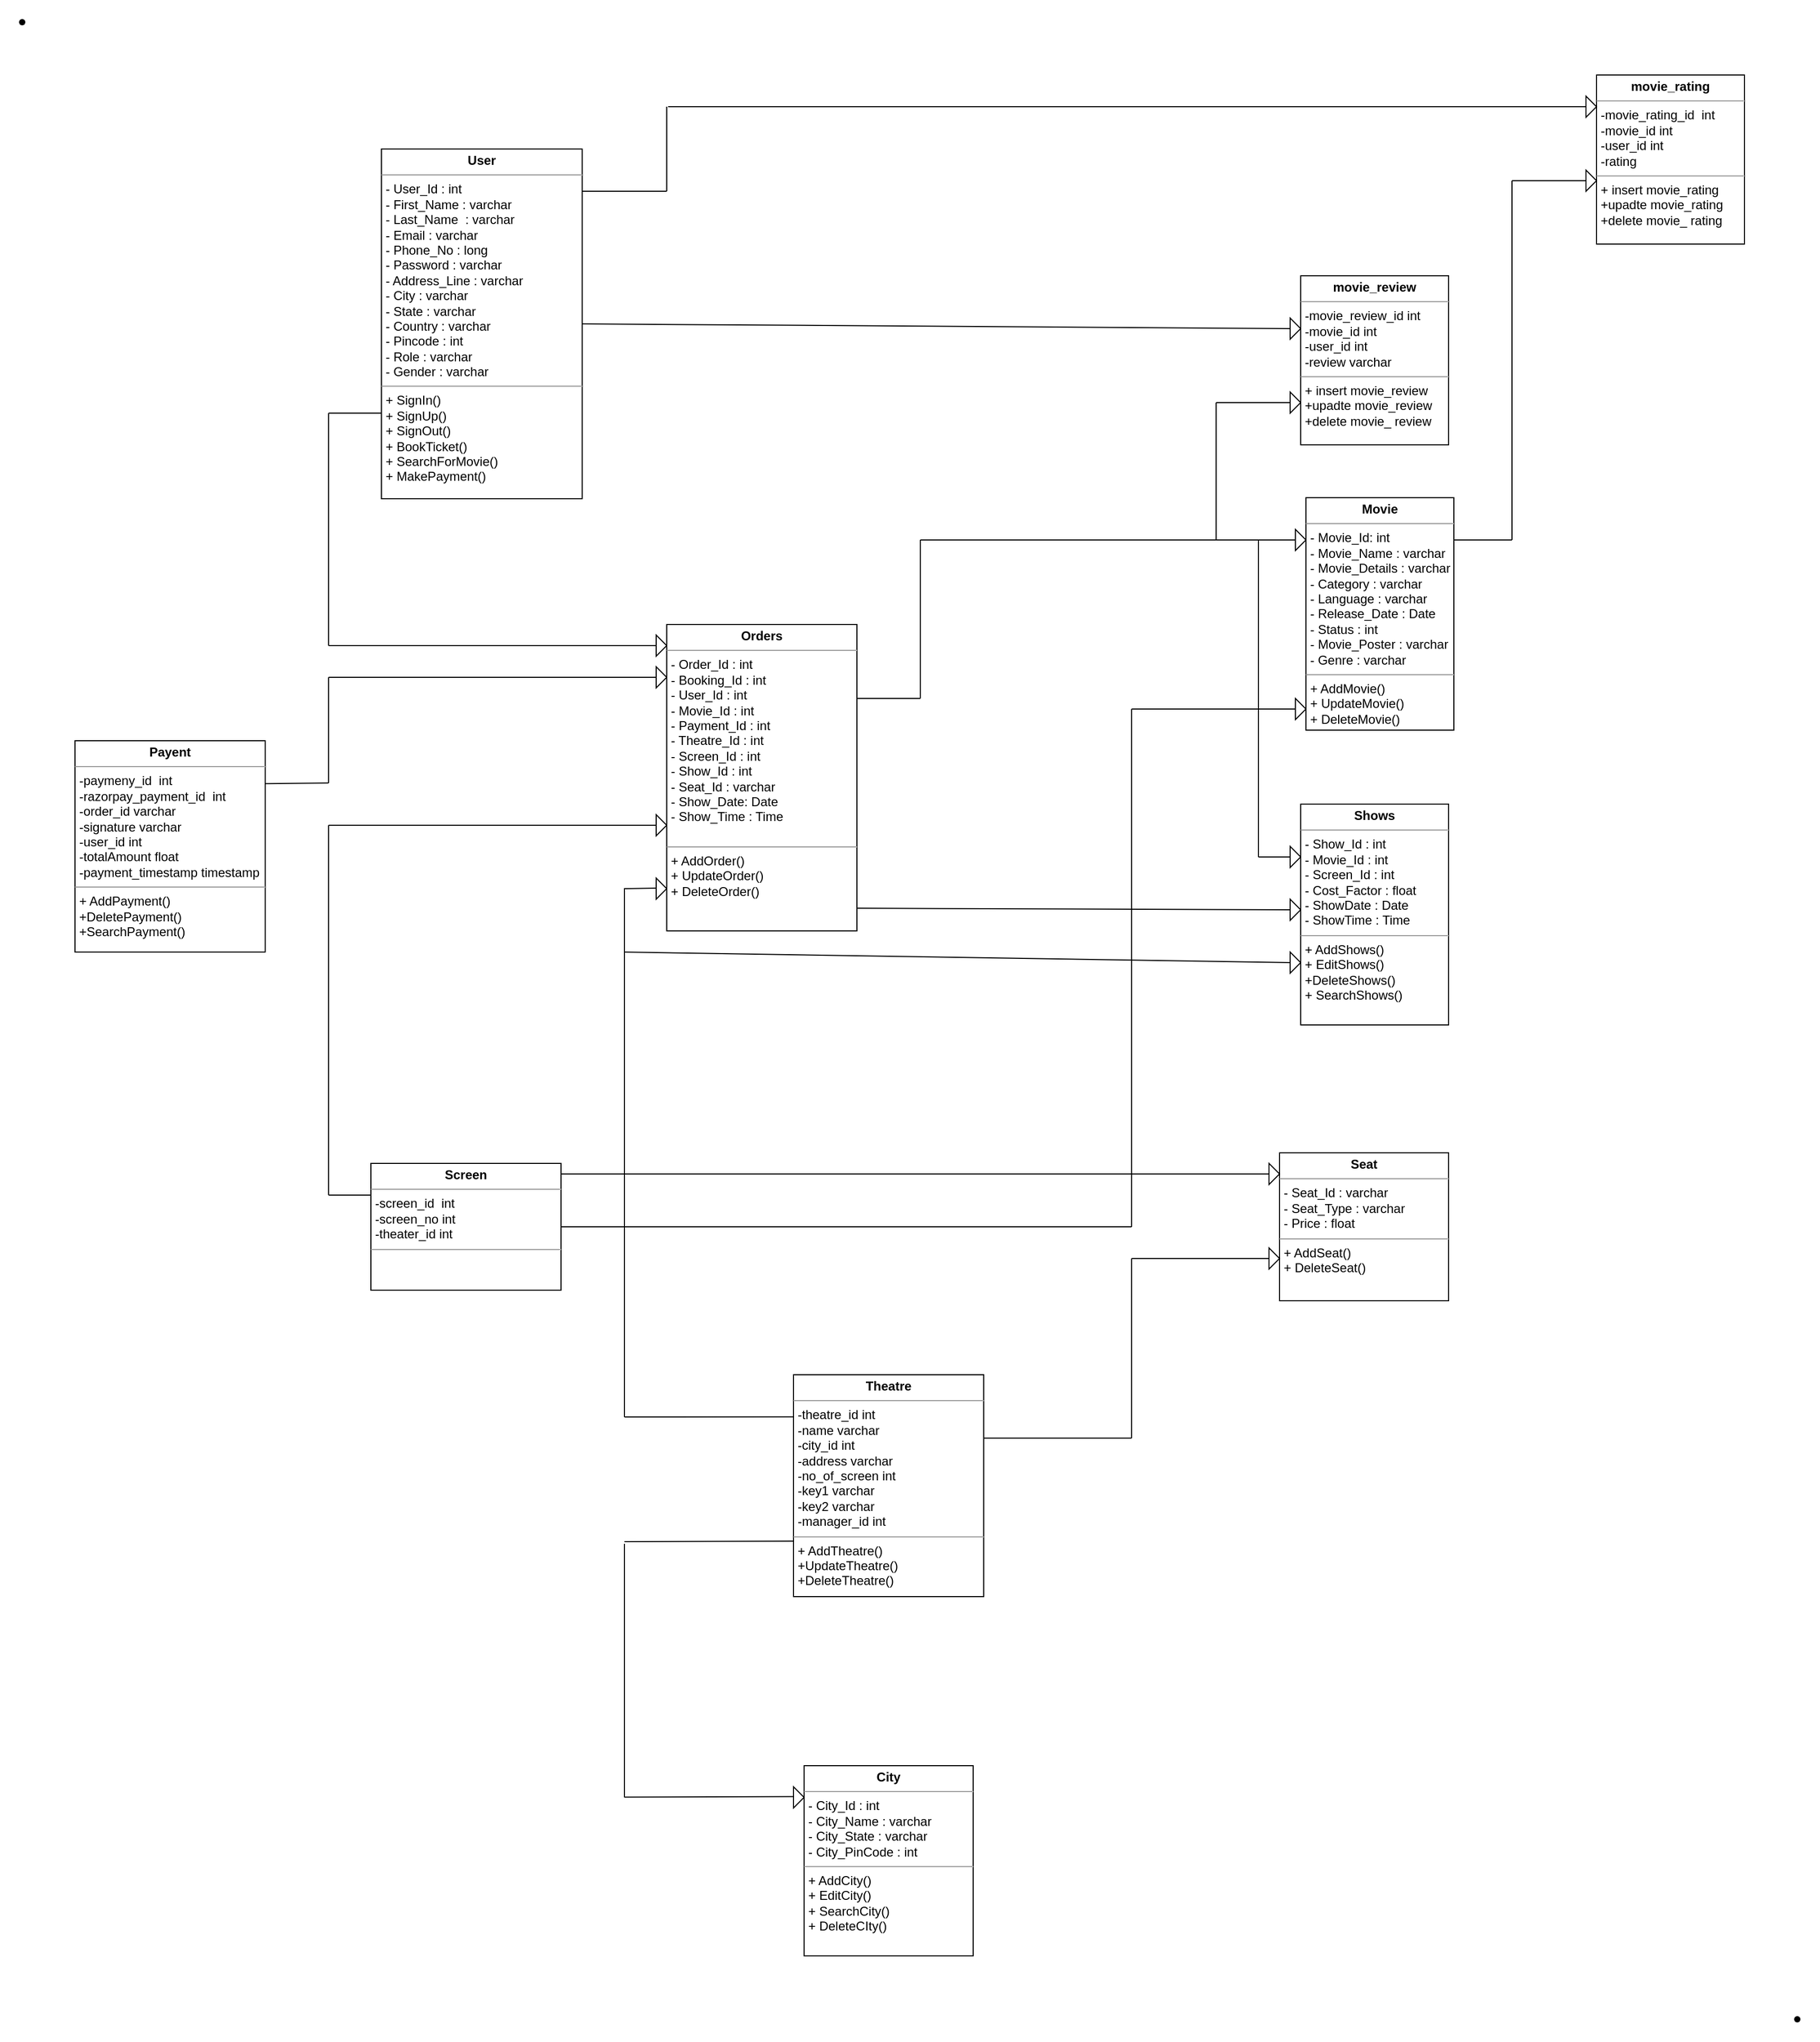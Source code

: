 <mxfile version="19.0.3" type="device"><diagram id="YZjIpVA7Jme5W4Z910-9" name="Page-1"><mxGraphModel dx="3800" dy="1012" grid="1" gridSize="10" guides="1" tooltips="1" connect="1" arrows="1" fold="1" page="0" pageScale="1" pageWidth="1169" pageHeight="827" math="0" shadow="0"><root><mxCell id="0"/><mxCell id="1" parent="0"/><mxCell id="vKh6ENNitdmqkKAvbiny-1" value="&lt;p style=&quot;margin:0px;margin-top:4px;text-align:center;&quot;&gt;&lt;b&gt;movie_review&lt;/b&gt;&lt;/p&gt;&lt;hr size=&quot;1&quot;&gt;&lt;p style=&quot;margin:0px;margin-left:4px;&quot;&gt;-movie_review_id int&lt;/p&gt;&lt;p style=&quot;margin:0px;margin-left:4px;&quot;&gt;-movie_id int&lt;/p&gt;&lt;p style=&quot;margin:0px;margin-left:4px;&quot;&gt;-user_id int&lt;/p&gt;&lt;p style=&quot;margin:0px;margin-left:4px;&quot;&gt;-review varchar&lt;/p&gt;&lt;hr size=&quot;1&quot;&gt;&lt;p style=&quot;margin:0px;margin-left:4px;&quot;&gt;+ insert movie_review&lt;/p&gt;&lt;p style=&quot;margin:0px;margin-left:4px;&quot;&gt;+upadte movie_review&lt;/p&gt;&lt;p style=&quot;margin:0px;margin-left:4px;&quot;&gt;+delete movie_ review&lt;/p&gt;" style="verticalAlign=top;align=left;overflow=fill;fontSize=12;fontFamily=Helvetica;html=1;" vertex="1" parent="1"><mxGeometry x="920" y="1840" width="140" height="160" as="geometry"/></mxCell><mxCell id="vKh6ENNitdmqkKAvbiny-2" value="&lt;p style=&quot;margin:0px;margin-top:4px;text-align:center;&quot;&gt;&lt;b&gt;movie_rating&lt;/b&gt;&lt;/p&gt;&lt;hr size=&quot;1&quot;&gt;&lt;p style=&quot;margin:0px;margin-left:4px;&quot;&gt;-movie_rating_id&amp;nbsp; int&lt;/p&gt;&lt;p style=&quot;margin:0px;margin-left:4px;&quot;&gt;-movie_id int&lt;/p&gt;&lt;p style=&quot;margin:0px;margin-left:4px;&quot;&gt;-user_id int&lt;/p&gt;&lt;p style=&quot;margin:0px;margin-left:4px;&quot;&gt;-rating&lt;/p&gt;&lt;hr size=&quot;1&quot;&gt;&lt;p style=&quot;margin:0px;margin-left:4px;&quot;&gt;+ insert movie_rating&lt;/p&gt;&lt;p style=&quot;margin:0px;margin-left:4px;&quot;&gt;+upadte movie_rating&lt;/p&gt;&lt;p style=&quot;margin:0px;margin-left:4px;&quot;&gt;+delete movie_ rating&lt;/p&gt;" style="verticalAlign=top;align=left;overflow=fill;fontSize=12;fontFamily=Helvetica;html=1;" vertex="1" parent="1"><mxGeometry x="1200" y="1650" width="140" height="160" as="geometry"/></mxCell><mxCell id="vKh6ENNitdmqkKAvbiny-3" value="&lt;p style=&quot;margin:0px;margin-top:4px;text-align:center;&quot;&gt;&lt;b&gt;Payent&lt;/b&gt;&lt;/p&gt;&lt;hr size=&quot;1&quot;&gt;&lt;p style=&quot;margin:0px;margin-left:4px;&quot;&gt;-paymeny_id&amp;nbsp; int&lt;/p&gt;&lt;p style=&quot;margin:0px;margin-left:4px;&quot;&gt;-razorpay_payment_id&amp;nbsp; int&lt;/p&gt;&lt;p style=&quot;margin:0px;margin-left:4px;&quot;&gt;-order_id varchar&lt;/p&gt;&lt;p style=&quot;margin:0px;margin-left:4px;&quot;&gt;-signature varchar&lt;/p&gt;&lt;p style=&quot;margin:0px;margin-left:4px;&quot;&gt;-user_id int&lt;/p&gt;&lt;p style=&quot;margin:0px;margin-left:4px;&quot;&gt;-totalAmount float&lt;/p&gt;&lt;p style=&quot;margin:0px;margin-left:4px;&quot;&gt;-payment_timestamp timestamp&lt;/p&gt;&lt;hr size=&quot;1&quot;&gt;&lt;p style=&quot;margin:0px;margin-left:4px;&quot;&gt;+ AddPayment()&lt;/p&gt;&lt;p style=&quot;margin:0px;margin-left:4px;&quot;&gt;+DeletePayment()&lt;/p&gt;&lt;p style=&quot;margin:0px;margin-left:4px;&quot;&gt;+SearchPayment()&lt;/p&gt;" style="verticalAlign=top;align=left;overflow=fill;fontSize=12;fontFamily=Helvetica;html=1;" vertex="1" parent="1"><mxGeometry x="-240" y="2280" width="180" height="200" as="geometry"/></mxCell><mxCell id="vKh6ENNitdmqkKAvbiny-4" value="&lt;p style=&quot;margin:0px;margin-top:4px;text-align:center;&quot;&gt;&lt;b&gt;Screen&lt;/b&gt;&lt;/p&gt;&lt;hr size=&quot;1&quot;&gt;&lt;p style=&quot;margin:0px;margin-left:4px;&quot;&gt;-screen_id&amp;nbsp; int&lt;/p&gt;&lt;p style=&quot;margin:0px;margin-left:4px;&quot;&gt;-screen_no int&lt;/p&gt;&lt;p style=&quot;margin:0px;margin-left:4px;&quot;&gt;-theater_id int&lt;/p&gt;&lt;hr size=&quot;1&quot;&gt;&lt;p style=&quot;margin:0px;margin-left:4px;&quot;&gt;&lt;br&gt;&lt;/p&gt;" style="verticalAlign=top;align=left;overflow=fill;fontSize=12;fontFamily=Helvetica;html=1;" vertex="1" parent="1"><mxGeometry x="40" y="2680" width="180" height="120" as="geometry"/></mxCell><mxCell id="vKh6ENNitdmqkKAvbiny-5" value="&lt;p style=&quot;margin:0px;margin-top:4px;text-align:center;&quot;&gt;&lt;b&gt;Theatre&lt;/b&gt;&lt;/p&gt;&lt;hr size=&quot;1&quot;&gt;&lt;p style=&quot;margin:0px;margin-left:4px;&quot;&gt;-theatre_id int&amp;nbsp;&lt;/p&gt;&lt;p style=&quot;margin:0px;margin-left:4px;&quot;&gt;-name varchar&lt;/p&gt;&lt;p style=&quot;margin:0px;margin-left:4px;&quot;&gt;-city_id int&amp;nbsp;&lt;/p&gt;&lt;p style=&quot;margin:0px;margin-left:4px;&quot;&gt;-address varchar&lt;/p&gt;&lt;p style=&quot;margin:0px;margin-left:4px;&quot;&gt;-no_of_screen int&amp;nbsp;&lt;/p&gt;&lt;p style=&quot;margin:0px;margin-left:4px;&quot;&gt;-key1 varchar&lt;/p&gt;&lt;p style=&quot;margin:0px;margin-left:4px;&quot;&gt;-key2 varchar&lt;/p&gt;&lt;p style=&quot;margin:0px;margin-left:4px;&quot;&gt;-manager_id int&lt;/p&gt;&lt;hr size=&quot;1&quot;&gt;&lt;p style=&quot;margin:0px;margin-left:4px;&quot;&gt;+ AddTheatre()&lt;/p&gt;&lt;p style=&quot;margin:0px;margin-left:4px;&quot;&gt;+UpdateTheatre()&lt;/p&gt;&lt;p style=&quot;margin:0px;margin-left:4px;&quot;&gt;+DeleteTheatre()&lt;/p&gt;&lt;p style=&quot;margin:0px;margin-left:4px;&quot;&gt;&lt;br&gt;&lt;/p&gt;" style="verticalAlign=top;align=left;overflow=fill;fontSize=12;fontFamily=Helvetica;html=1;" vertex="1" parent="1"><mxGeometry x="440" y="2880" width="180" height="210" as="geometry"/></mxCell><mxCell id="vKh6ENNitdmqkKAvbiny-10" value="&lt;p style=&quot;margin:0px;margin-top:4px;text-align:center;&quot;&gt;&lt;b&gt;Movie&lt;/b&gt;&lt;/p&gt;&lt;hr size=&quot;1&quot;&gt;&lt;p style=&quot;margin:0px;margin-left:4px;&quot;&gt;- Movie_Id: int&lt;/p&gt;&lt;p style=&quot;margin:0px;margin-left:4px;&quot;&gt;- Movie_Name : varchar&lt;/p&gt;&lt;p style=&quot;margin:0px;margin-left:4px;&quot;&gt;- Movie_Details : varchar&lt;/p&gt;&lt;p style=&quot;margin:0px;margin-left:4px;&quot;&gt;- Category : varchar&lt;/p&gt;&lt;p style=&quot;margin:0px;margin-left:4px;&quot;&gt;- Language : varchar&lt;/p&gt;&lt;p style=&quot;margin:0px;margin-left:4px;&quot;&gt;- Release_Date : Date&lt;/p&gt;&lt;p style=&quot;margin:0px;margin-left:4px;&quot;&gt;- Status : int&lt;/p&gt;&lt;p style=&quot;margin:0px;margin-left:4px;&quot;&gt;- Movie_Poster : varchar&lt;/p&gt;&lt;p style=&quot;margin:0px;margin-left:4px;&quot;&gt;- Genre : varchar&lt;/p&gt;&lt;hr size=&quot;1&quot;&gt;&lt;p style=&quot;margin:0px;margin-left:4px;&quot;&gt;+ AddMovie()&lt;/p&gt;&lt;p style=&quot;margin:0px;margin-left:4px;&quot;&gt;+ UpdateMovie()&lt;/p&gt;&lt;p style=&quot;margin:0px;margin-left:4px;&quot;&gt;+ DeleteMovie()&lt;/p&gt;" style="verticalAlign=top;align=left;overflow=fill;fontSize=12;fontFamily=Helvetica;html=1;" vertex="1" parent="1"><mxGeometry x="925" y="2050" width="140" height="220" as="geometry"/></mxCell><mxCell id="vKh6ENNitdmqkKAvbiny-11" value="&lt;p style=&quot;margin:0px;margin-top:4px;text-align:center;&quot;&gt;&lt;b&gt;User&lt;/b&gt;&lt;/p&gt;&lt;hr size=&quot;1&quot;&gt;&lt;p style=&quot;margin:0px;margin-left:4px;&quot;&gt;- User_Id : int&lt;/p&gt;&lt;p style=&quot;margin:0px;margin-left:4px;&quot;&gt;- First_Name : varchar&lt;/p&gt;&lt;p style=&quot;margin:0px;margin-left:4px;&quot;&gt;- Last_Name&amp;nbsp; : varchar&lt;/p&gt;&lt;p style=&quot;margin:0px;margin-left:4px;&quot;&gt;- Email : varchar&lt;/p&gt;&lt;p style=&quot;margin:0px;margin-left:4px;&quot;&gt;- Phone_No : long&lt;/p&gt;&lt;p style=&quot;margin:0px;margin-left:4px;&quot;&gt;- Password : varchar&lt;/p&gt;&lt;p style=&quot;margin:0px;margin-left:4px;&quot;&gt;- Address_Line : varchar&lt;/p&gt;&lt;p style=&quot;margin:0px;margin-left:4px;&quot;&gt;- City : varchar&lt;/p&gt;&lt;p style=&quot;margin:0px;margin-left:4px;&quot;&gt;- State : varchar&lt;/p&gt;&lt;p style=&quot;margin:0px;margin-left:4px;&quot;&gt;- Country : varchar&lt;/p&gt;&lt;p style=&quot;margin:0px;margin-left:4px;&quot;&gt;- Pincode : int&lt;/p&gt;&lt;p style=&quot;margin:0px;margin-left:4px;&quot;&gt;- Role : varchar&lt;/p&gt;&lt;p style=&quot;margin:0px;margin-left:4px;&quot;&gt;- Gender : varchar&lt;/p&gt;&lt;hr size=&quot;1&quot;&gt;&lt;p style=&quot;margin:0px;margin-left:4px;&quot;&gt;+ SignIn()&lt;/p&gt;&lt;p style=&quot;margin:0px;margin-left:4px;&quot;&gt;+ SignUp()&lt;/p&gt;&lt;p style=&quot;margin:0px;margin-left:4px;&quot;&gt;+ SignOut()&lt;/p&gt;&lt;p style=&quot;margin:0px;margin-left:4px;&quot;&gt;+ BookTicket()&lt;/p&gt;&lt;p style=&quot;margin:0px;margin-left:4px;&quot;&gt;+ SearchForMovie()&lt;/p&gt;&lt;p style=&quot;margin:0px;margin-left:4px;&quot;&gt;+ MakePayment()&lt;/p&gt;&lt;p style=&quot;margin:0px;margin-left:4px;&quot;&gt;&lt;br&gt;&lt;/p&gt;&lt;p style=&quot;margin:0px;margin-left:4px;&quot;&gt;&lt;br&gt;&lt;/p&gt;" style="verticalAlign=top;align=left;overflow=fill;fontSize=12;fontFamily=Helvetica;html=1;" vertex="1" parent="1"><mxGeometry x="50" y="1720" width="190" height="331" as="geometry"/></mxCell><mxCell id="vKh6ENNitdmqkKAvbiny-12" value="&lt;p style=&quot;margin:0px;margin-top:4px;text-align:center;&quot;&gt;&lt;b&gt;Orders&lt;/b&gt;&lt;/p&gt;&lt;hr size=&quot;1&quot;&gt;&lt;p style=&quot;margin:0px;margin-left:4px;&quot;&gt;- Order_Id : int&lt;/p&gt;&lt;p style=&quot;margin:0px;margin-left:4px;&quot;&gt;- Booking_Id : int&lt;/p&gt;&lt;p style=&quot;margin:0px;margin-left:4px;&quot;&gt;- User_Id : int&lt;/p&gt;&lt;p style=&quot;margin:0px;margin-left:4px;&quot;&gt;- Movie_Id : int&lt;/p&gt;&lt;p style=&quot;margin:0px;margin-left:4px;&quot;&gt;- Payment_Id : int&lt;/p&gt;&lt;p style=&quot;margin:0px;margin-left:4px;&quot;&gt;- Theatre_Id : int&lt;/p&gt;&lt;p style=&quot;margin:0px;margin-left:4px;&quot;&gt;- Screen_Id : int&lt;/p&gt;&lt;p style=&quot;margin:0px;margin-left:4px;&quot;&gt;- Show_Id : int&lt;/p&gt;&lt;p style=&quot;margin:0px;margin-left:4px;&quot;&gt;- Seat_Id : varchar&lt;/p&gt;&lt;p style=&quot;margin:0px;margin-left:4px;&quot;&gt;- Show_Date: Date&lt;/p&gt;&lt;p style=&quot;margin:0px;margin-left:4px;&quot;&gt;- Show_Time : Time&lt;/p&gt;&lt;p style=&quot;margin:0px;margin-left:4px;&quot;&gt;&lt;br&gt;&lt;/p&gt;&lt;hr size=&quot;1&quot;&gt;&lt;p style=&quot;margin:0px;margin-left:4px;&quot;&gt;+ AddOrder()&lt;/p&gt;&lt;p style=&quot;margin:0px;margin-left:4px;&quot;&gt;+ UpdateOrder()&lt;/p&gt;&lt;p style=&quot;margin:0px;margin-left:4px;&quot;&gt;+ DeleteOrder()&lt;/p&gt;" style="verticalAlign=top;align=left;overflow=fill;fontSize=12;fontFamily=Helvetica;html=1;" vertex="1" parent="1"><mxGeometry x="320" y="2170" width="180" height="290" as="geometry"/></mxCell><mxCell id="vKh6ENNitdmqkKAvbiny-13" value="&lt;p style=&quot;margin:0px;margin-top:4px;text-align:center;&quot;&gt;&lt;b&gt;Shows&lt;/b&gt;&lt;/p&gt;&lt;hr size=&quot;1&quot;&gt;&lt;p style=&quot;margin:0px;margin-left:4px;&quot;&gt;- Show_Id : int&lt;/p&gt;&lt;p style=&quot;margin:0px;margin-left:4px;&quot;&gt;- Movie_Id : int&lt;/p&gt;&lt;p style=&quot;margin:0px;margin-left:4px;&quot;&gt;- Screen_Id : int&lt;/p&gt;&lt;p style=&quot;margin:0px;margin-left:4px;&quot;&gt;- Cost_Factor : float&lt;/p&gt;&lt;p style=&quot;margin:0px;margin-left:4px;&quot;&gt;- ShowDate : Date&lt;/p&gt;&lt;p style=&quot;margin:0px;margin-left:4px;&quot;&gt;- ShowTime : Time&lt;/p&gt;&lt;hr size=&quot;1&quot;&gt;&lt;p style=&quot;margin:0px;margin-left:4px;&quot;&gt;+ AddShows()&lt;/p&gt;&lt;p style=&quot;margin:0px;margin-left:4px;&quot;&gt;+ EditShows()&lt;/p&gt;&lt;p style=&quot;margin:0px;margin-left:4px;&quot;&gt;+DeleteShows()&lt;/p&gt;&lt;p style=&quot;margin:0px;margin-left:4px;&quot;&gt;+ SearchShows()&lt;/p&gt;" style="verticalAlign=top;align=left;overflow=fill;fontSize=12;fontFamily=Helvetica;html=1;" vertex="1" parent="1"><mxGeometry x="920" y="2340" width="140" height="209" as="geometry"/></mxCell><mxCell id="vKh6ENNitdmqkKAvbiny-14" value="&lt;p style=&quot;margin:0px;margin-top:4px;text-align:center;&quot;&gt;&lt;b&gt;City&lt;/b&gt;&lt;/p&gt;&lt;hr size=&quot;1&quot;&gt;&lt;p style=&quot;margin:0px;margin-left:4px;&quot;&gt;- City_Id : int&lt;/p&gt;&lt;p style=&quot;margin:0px;margin-left:4px;&quot;&gt;- City_Name : varchar&lt;/p&gt;&lt;p style=&quot;margin:0px;margin-left:4px;&quot;&gt;- City_State : varchar&lt;/p&gt;&lt;p style=&quot;margin:0px;margin-left:4px;&quot;&gt;- City_PinCode : int&lt;/p&gt;&lt;hr size=&quot;1&quot;&gt;&lt;p style=&quot;margin:0px;margin-left:4px;&quot;&gt;+ AddCity()&lt;/p&gt;&lt;p style=&quot;margin:0px;margin-left:4px;&quot;&gt;+ EditCity()&lt;/p&gt;&lt;p style=&quot;margin:0px;margin-left:4px;&quot;&gt;+ SearchCity()&lt;br&gt;+ DeleteCIty()&lt;/p&gt;" style="verticalAlign=top;align=left;overflow=fill;fontSize=12;fontFamily=Helvetica;html=1;" vertex="1" parent="1"><mxGeometry x="450" y="3250" width="160" height="180" as="geometry"/></mxCell><mxCell id="vKh6ENNitdmqkKAvbiny-15" value="&lt;p style=&quot;margin:0px;margin-top:4px;text-align:center;&quot;&gt;&lt;b&gt;Seat&lt;/b&gt;&lt;/p&gt;&lt;hr size=&quot;1&quot;&gt;&lt;p style=&quot;margin:0px;margin-left:4px;&quot;&gt;- Seat_Id : varchar&lt;/p&gt;&lt;p style=&quot;margin:0px;margin-left:4px;&quot;&gt;- Seat_Type : varchar&lt;/p&gt;&lt;p style=&quot;margin:0px;margin-left:4px;&quot;&gt;- Price : float&lt;/p&gt;&lt;hr size=&quot;1&quot;&gt;&lt;p style=&quot;margin:0px;margin-left:4px;&quot;&gt;+ AddSeat()&lt;br&gt;+ DeleteSeat()&lt;/p&gt;" style="verticalAlign=top;align=left;overflow=fill;fontSize=12;fontFamily=Helvetica;html=1;" vertex="1" parent="1"><mxGeometry x="900" y="2670" width="160" height="140" as="geometry"/></mxCell><mxCell id="vKh6ENNitdmqkKAvbiny-23" value="" style="triangle;whiteSpace=wrap;html=1;" vertex="1" parent="1"><mxGeometry x="310" y="2210" width="10" height="20" as="geometry"/></mxCell><mxCell id="vKh6ENNitdmqkKAvbiny-24" value="" style="endArrow=none;html=1;rounded=0;entryX=0;entryY=0.5;entryDx=0;entryDy=0;" edge="1" parent="1" target="vKh6ENNitdmqkKAvbiny-23"><mxGeometry width="50" height="50" relative="1" as="geometry"><mxPoint y="2220" as="sourcePoint"/><mxPoint x="180" y="2220" as="targetPoint"/></mxGeometry></mxCell><mxCell id="vKh6ENNitdmqkKAvbiny-25" value="" style="endArrow=none;html=1;rounded=0;" edge="1" parent="1"><mxGeometry width="50" height="50" relative="1" as="geometry"><mxPoint y="2320" as="sourcePoint"/><mxPoint y="2220" as="targetPoint"/></mxGeometry></mxCell><mxCell id="vKh6ENNitdmqkKAvbiny-26" value="" style="endArrow=none;html=1;rounded=0;entryX=1.003;entryY=0.203;entryDx=0;entryDy=0;entryPerimeter=0;" edge="1" parent="1" target="vKh6ENNitdmqkKAvbiny-3"><mxGeometry width="50" height="50" relative="1" as="geometry"><mxPoint y="2320" as="sourcePoint"/><mxPoint x="50" y="2270" as="targetPoint"/></mxGeometry></mxCell><mxCell id="vKh6ENNitdmqkKAvbiny-27" value="" style="triangle;whiteSpace=wrap;html=1;" vertex="1" parent="1"><mxGeometry x="310" y="2180" width="10" height="20" as="geometry"/></mxCell><mxCell id="vKh6ENNitdmqkKAvbiny-28" value="" style="endArrow=none;html=1;rounded=0;" edge="1" parent="1" target="vKh6ENNitdmqkKAvbiny-27"><mxGeometry width="50" height="50" relative="1" as="geometry"><mxPoint y="2190" as="sourcePoint"/><mxPoint x="150" y="2160" as="targetPoint"/></mxGeometry></mxCell><mxCell id="vKh6ENNitdmqkKAvbiny-29" value="" style="endArrow=none;html=1;rounded=0;" edge="1" parent="1"><mxGeometry width="50" height="50" relative="1" as="geometry"><mxPoint y="1970" as="sourcePoint"/><mxPoint y="2190" as="targetPoint"/></mxGeometry></mxCell><mxCell id="vKh6ENNitdmqkKAvbiny-30" value="" style="endArrow=none;html=1;rounded=0;" edge="1" parent="1"><mxGeometry width="50" height="50" relative="1" as="geometry"><mxPoint x="50" y="1970" as="sourcePoint"/><mxPoint y="1970" as="targetPoint"/></mxGeometry></mxCell><mxCell id="vKh6ENNitdmqkKAvbiny-31" value="" style="endArrow=none;html=1;rounded=0;entryX=0;entryY=0.25;entryDx=0;entryDy=0;" edge="1" parent="1" target="vKh6ENNitdmqkKAvbiny-4"><mxGeometry width="50" height="50" relative="1" as="geometry"><mxPoint y="2710" as="sourcePoint"/><mxPoint x="110" y="2520" as="targetPoint"/></mxGeometry></mxCell><mxCell id="vKh6ENNitdmqkKAvbiny-32" value="" style="endArrow=none;html=1;rounded=0;" edge="1" parent="1"><mxGeometry width="50" height="50" relative="1" as="geometry"><mxPoint y="2710" as="sourcePoint"/><mxPoint y="2360" as="targetPoint"/></mxGeometry></mxCell><mxCell id="vKh6ENNitdmqkKAvbiny-33" value="" style="triangle;whiteSpace=wrap;html=1;" vertex="1" parent="1"><mxGeometry x="310" y="2350" width="10" height="20" as="geometry"/></mxCell><mxCell id="vKh6ENNitdmqkKAvbiny-34" value="" style="endArrow=none;html=1;rounded=0;entryX=0;entryY=0.5;entryDx=0;entryDy=0;" edge="1" parent="1" target="vKh6ENNitdmqkKAvbiny-33"><mxGeometry width="50" height="50" relative="1" as="geometry"><mxPoint y="2360" as="sourcePoint"/><mxPoint x="30" y="2310" as="targetPoint"/></mxGeometry></mxCell><mxCell id="vKh6ENNitdmqkKAvbiny-35" value="" style="triangle;whiteSpace=wrap;html=1;" vertex="1" parent="1"><mxGeometry x="310" y="2410" width="10" height="20" as="geometry"/></mxCell><mxCell id="vKh6ENNitdmqkKAvbiny-36" value="" style="endArrow=none;html=1;rounded=0;" edge="1" parent="1"><mxGeometry width="50" height="50" relative="1" as="geometry"><mxPoint x="280" y="2420" as="sourcePoint"/><mxPoint x="310" y="2419.5" as="targetPoint"/></mxGeometry></mxCell><mxCell id="vKh6ENNitdmqkKAvbiny-37" value="" style="endArrow=none;html=1;rounded=0;" edge="1" parent="1"><mxGeometry width="50" height="50" relative="1" as="geometry"><mxPoint x="280" y="2920" as="sourcePoint"/><mxPoint x="280" y="2419.5" as="targetPoint"/></mxGeometry></mxCell><mxCell id="vKh6ENNitdmqkKAvbiny-38" value="" style="endArrow=none;html=1;rounded=0;entryX=0;entryY=0.19;entryDx=0;entryDy=0;entryPerimeter=0;" edge="1" parent="1" target="vKh6ENNitdmqkKAvbiny-5"><mxGeometry width="50" height="50" relative="1" as="geometry"><mxPoint x="280" y="2920" as="sourcePoint"/><mxPoint x="330" y="2870" as="targetPoint"/></mxGeometry></mxCell><mxCell id="vKh6ENNitdmqkKAvbiny-39" value="" style="triangle;whiteSpace=wrap;html=1;" vertex="1" parent="1"><mxGeometry x="440" y="3270" width="10" height="20" as="geometry"/></mxCell><mxCell id="vKh6ENNitdmqkKAvbiny-40" value="" style="endArrow=none;html=1;rounded=0;entryX=0;entryY=0.75;entryDx=0;entryDy=0;" edge="1" parent="1" target="vKh6ENNitdmqkKAvbiny-5"><mxGeometry width="50" height="50" relative="1" as="geometry"><mxPoint x="280" y="3038" as="sourcePoint"/><mxPoint x="380" y="3080" as="targetPoint"/></mxGeometry></mxCell><mxCell id="vKh6ENNitdmqkKAvbiny-41" value="" style="endArrow=none;html=1;rounded=0;entryX=0;entryY=0.75;entryDx=0;entryDy=0;" edge="1" parent="1"><mxGeometry width="50" height="50" relative="1" as="geometry"><mxPoint x="280" y="3279.79" as="sourcePoint"/><mxPoint x="440" y="3279.29" as="targetPoint"/></mxGeometry></mxCell><mxCell id="vKh6ENNitdmqkKAvbiny-42" value="" style="endArrow=none;html=1;rounded=0;" edge="1" parent="1"><mxGeometry width="50" height="50" relative="1" as="geometry"><mxPoint x="280" y="3280" as="sourcePoint"/><mxPoint x="280" y="3040" as="targetPoint"/></mxGeometry></mxCell><mxCell id="vKh6ENNitdmqkKAvbiny-43" value="" style="triangle;whiteSpace=wrap;html=1;" vertex="1" parent="1"><mxGeometry x="890" y="2680" width="10" height="20" as="geometry"/></mxCell><mxCell id="vKh6ENNitdmqkKAvbiny-44" value="" style="endArrow=none;html=1;rounded=0;" edge="1" parent="1"><mxGeometry width="50" height="50" relative="1" as="geometry"><mxPoint x="220" y="2690" as="sourcePoint"/><mxPoint x="890" y="2690" as="targetPoint"/></mxGeometry></mxCell><mxCell id="vKh6ENNitdmqkKAvbiny-45" value="" style="triangle;whiteSpace=wrap;html=1;" vertex="1" parent="1"><mxGeometry x="915" y="2240" width="10" height="20" as="geometry"/></mxCell><mxCell id="vKh6ENNitdmqkKAvbiny-46" value="" style="triangle;whiteSpace=wrap;html=1;" vertex="1" parent="1"><mxGeometry x="915" y="2080" width="10" height="20" as="geometry"/></mxCell><mxCell id="vKh6ENNitdmqkKAvbiny-47" value="" style="triangle;whiteSpace=wrap;html=1;" vertex="1" parent="1"><mxGeometry x="910" y="2380" width="10" height="20" as="geometry"/></mxCell><mxCell id="vKh6ENNitdmqkKAvbiny-48" value="" style="triangle;whiteSpace=wrap;html=1;" vertex="1" parent="1"><mxGeometry x="910" y="2430" width="10" height="20" as="geometry"/></mxCell><mxCell id="vKh6ENNitdmqkKAvbiny-49" value="" style="triangle;whiteSpace=wrap;html=1;" vertex="1" parent="1"><mxGeometry x="910" y="2480" width="10" height="20" as="geometry"/></mxCell><mxCell id="vKh6ENNitdmqkKAvbiny-50" value="" style="triangle;whiteSpace=wrap;html=1;" vertex="1" parent="1"><mxGeometry x="890" y="2760" width="10" height="20" as="geometry"/></mxCell><mxCell id="vKh6ENNitdmqkKAvbiny-51" value="" style="triangle;whiteSpace=wrap;html=1;" vertex="1" parent="1"><mxGeometry x="910" y="1880" width="10" height="20" as="geometry"/></mxCell><mxCell id="vKh6ENNitdmqkKAvbiny-52" value="" style="triangle;whiteSpace=wrap;html=1;" vertex="1" parent="1"><mxGeometry x="910" y="1950" width="10" height="20" as="geometry"/></mxCell><mxCell id="vKh6ENNitdmqkKAvbiny-53" value="" style="triangle;whiteSpace=wrap;html=1;" vertex="1" parent="1"><mxGeometry x="1190" y="1670" width="10" height="20" as="geometry"/></mxCell><mxCell id="vKh6ENNitdmqkKAvbiny-54" value="" style="triangle;whiteSpace=wrap;html=1;" vertex="1" parent="1"><mxGeometry x="1190" y="1740" width="10" height="20" as="geometry"/></mxCell><mxCell id="vKh6ENNitdmqkKAvbiny-55" value="" style="endArrow=none;html=1;rounded=0;" edge="1" parent="1"><mxGeometry width="50" height="50" relative="1" as="geometry"><mxPoint x="1065" y="2090" as="sourcePoint"/><mxPoint x="1120" y="2090" as="targetPoint"/></mxGeometry></mxCell><mxCell id="vKh6ENNitdmqkKAvbiny-56" value="" style="endArrow=none;html=1;rounded=0;" edge="1" parent="1"><mxGeometry width="50" height="50" relative="1" as="geometry"><mxPoint x="1120" y="2090" as="sourcePoint"/><mxPoint x="1120" y="1750" as="targetPoint"/></mxGeometry></mxCell><mxCell id="vKh6ENNitdmqkKAvbiny-57" value="" style="endArrow=none;html=1;rounded=0;" edge="1" parent="1"><mxGeometry width="50" height="50" relative="1" as="geometry"><mxPoint x="1120" y="1750" as="sourcePoint"/><mxPoint x="1190" y="1750" as="targetPoint"/></mxGeometry></mxCell><mxCell id="vKh6ENNitdmqkKAvbiny-58" value="" style="endArrow=none;html=1;rounded=0;" edge="1" parent="1"><mxGeometry width="50" height="50" relative="1" as="geometry"><mxPoint x="321.333" y="1680" as="sourcePoint"/><mxPoint x="1190" y="1680" as="targetPoint"/></mxGeometry></mxCell><mxCell id="vKh6ENNitdmqkKAvbiny-59" value="" style="endArrow=none;html=1;rounded=0;" edge="1" parent="1"><mxGeometry width="50" height="50" relative="1" as="geometry"><mxPoint x="320" y="1760" as="sourcePoint"/><mxPoint x="320" y="1680" as="targetPoint"/></mxGeometry></mxCell><mxCell id="vKh6ENNitdmqkKAvbiny-60" value="" style="endArrow=none;html=1;rounded=0;exitX=1;exitY=0.121;exitDx=0;exitDy=0;exitPerimeter=0;" edge="1" parent="1" source="vKh6ENNitdmqkKAvbiny-11"><mxGeometry width="50" height="50" relative="1" as="geometry"><mxPoint x="270" y="1810" as="sourcePoint"/><mxPoint x="320" y="1760" as="targetPoint"/></mxGeometry></mxCell><mxCell id="vKh6ENNitdmqkKAvbiny-61" value="" style="endArrow=none;html=1;rounded=0;exitX=1;exitY=0.5;exitDx=0;exitDy=0;" edge="1" parent="1" source="vKh6ENNitdmqkKAvbiny-11"><mxGeometry width="50" height="50" relative="1" as="geometry"><mxPoint x="320" y="1890" as="sourcePoint"/><mxPoint x="910" y="1890" as="targetPoint"/></mxGeometry></mxCell><mxCell id="vKh6ENNitdmqkKAvbiny-63" value="" style="endArrow=none;html=1;rounded=0;" edge="1" parent="1"><mxGeometry width="50" height="50" relative="1" as="geometry"><mxPoint x="840" y="1960" as="sourcePoint"/><mxPoint x="910" y="1960" as="targetPoint"/></mxGeometry></mxCell><mxCell id="vKh6ENNitdmqkKAvbiny-64" value="" style="endArrow=none;html=1;rounded=0;" edge="1" parent="1"><mxGeometry width="50" height="50" relative="1" as="geometry"><mxPoint x="840" y="2090" as="sourcePoint"/><mxPoint x="840" y="1960" as="targetPoint"/></mxGeometry></mxCell><mxCell id="vKh6ENNitdmqkKAvbiny-65" value="" style="endArrow=none;html=1;rounded=0;" edge="1" parent="1"><mxGeometry width="50" height="50" relative="1" as="geometry"><mxPoint x="560" y="2090" as="sourcePoint"/><mxPoint x="915" y="2090" as="targetPoint"/></mxGeometry></mxCell><mxCell id="vKh6ENNitdmqkKAvbiny-66" value="" style="endArrow=none;html=1;rounded=0;" edge="1" parent="1"><mxGeometry width="50" height="50" relative="1" as="geometry"><mxPoint x="560" y="2240" as="sourcePoint"/><mxPoint x="560" y="2090" as="targetPoint"/></mxGeometry></mxCell><mxCell id="vKh6ENNitdmqkKAvbiny-67" value="" style="endArrow=none;html=1;rounded=0;" edge="1" parent="1"><mxGeometry width="50" height="50" relative="1" as="geometry"><mxPoint x="500" y="2240" as="sourcePoint"/><mxPoint x="560" y="2240" as="targetPoint"/></mxGeometry></mxCell><mxCell id="vKh6ENNitdmqkKAvbiny-68" value="" style="endArrow=none;html=1;rounded=0;" edge="1" parent="1"><mxGeometry width="50" height="50" relative="1" as="geometry"><mxPoint x="220" y="2740" as="sourcePoint"/><mxPoint x="760" y="2740" as="targetPoint"/></mxGeometry></mxCell><mxCell id="vKh6ENNitdmqkKAvbiny-69" value="" style="endArrow=none;html=1;rounded=0;" edge="1" parent="1"><mxGeometry width="50" height="50" relative="1" as="geometry"><mxPoint x="760" y="2740" as="sourcePoint"/><mxPoint x="760" y="2250" as="targetPoint"/></mxGeometry></mxCell><mxCell id="vKh6ENNitdmqkKAvbiny-70" value="" style="endArrow=none;html=1;rounded=0;" edge="1" parent="1"><mxGeometry width="50" height="50" relative="1" as="geometry"><mxPoint x="760" y="2250" as="sourcePoint"/><mxPoint x="915" y="2250" as="targetPoint"/></mxGeometry></mxCell><mxCell id="vKh6ENNitdmqkKAvbiny-71" value="" style="endArrow=none;html=1;rounded=0;" edge="1" parent="1"><mxGeometry width="50" height="50" relative="1" as="geometry"><mxPoint x="880" y="2390" as="sourcePoint"/><mxPoint x="880" y="2090" as="targetPoint"/></mxGeometry></mxCell><mxCell id="vKh6ENNitdmqkKAvbiny-72" value="" style="endArrow=none;html=1;rounded=0;" edge="1" parent="1"><mxGeometry width="50" height="50" relative="1" as="geometry"><mxPoint x="880" y="2390" as="sourcePoint"/><mxPoint x="910" y="2390" as="targetPoint"/></mxGeometry></mxCell><mxCell id="vKh6ENNitdmqkKAvbiny-73" value="" style="endArrow=none;html=1;rounded=0;exitX=0.999;exitY=0.926;exitDx=0;exitDy=0;exitPerimeter=0;" edge="1" parent="1" source="vKh6ENNitdmqkKAvbiny-12"><mxGeometry width="50" height="50" relative="1" as="geometry"><mxPoint x="860" y="2490" as="sourcePoint"/><mxPoint x="910" y="2440" as="targetPoint"/></mxGeometry></mxCell><mxCell id="vKh6ENNitdmqkKAvbiny-74" value="" style="endArrow=none;html=1;rounded=0;" edge="1" parent="1"><mxGeometry width="50" height="50" relative="1" as="geometry"><mxPoint x="280" y="2480" as="sourcePoint"/><mxPoint x="910" y="2490" as="targetPoint"/></mxGeometry></mxCell><mxCell id="vKh6ENNitdmqkKAvbiny-78" value="" style="endArrow=none;html=1;rounded=0;" edge="1" parent="1"><mxGeometry width="50" height="50" relative="1" as="geometry"><mxPoint x="760" y="2770" as="sourcePoint"/><mxPoint x="890" y="2770" as="targetPoint"/></mxGeometry></mxCell><mxCell id="vKh6ENNitdmqkKAvbiny-79" value="" style="endArrow=none;html=1;rounded=0;" edge="1" parent="1"><mxGeometry width="50" height="50" relative="1" as="geometry"><mxPoint x="620" y="2940" as="sourcePoint"/><mxPoint x="760" y="2940" as="targetPoint"/></mxGeometry></mxCell><mxCell id="vKh6ENNitdmqkKAvbiny-80" value="" style="endArrow=none;html=1;rounded=0;" edge="1" parent="1"><mxGeometry width="50" height="50" relative="1" as="geometry"><mxPoint x="760" y="2940" as="sourcePoint"/><mxPoint x="760" y="2770" as="targetPoint"/></mxGeometry></mxCell><mxCell id="vKh6ENNitdmqkKAvbiny-83" value="" style="shape=waypoint;sketch=0;fillStyle=solid;size=6;pointerEvents=1;points=[];fillColor=none;resizable=0;rotatable=0;perimeter=centerPerimeter;snapToPoint=1;" vertex="1" parent="1"><mxGeometry x="-310" y="1580" width="40" height="40" as="geometry"/></mxCell><mxCell id="vKh6ENNitdmqkKAvbiny-84" value="" style="shape=waypoint;sketch=0;fillStyle=solid;size=6;pointerEvents=1;points=[];fillColor=none;resizable=0;rotatable=0;perimeter=centerPerimeter;snapToPoint=1;" vertex="1" parent="1"><mxGeometry x="1370" y="3470" width="40" height="40" as="geometry"/></mxCell></root></mxGraphModel></diagram></mxfile>